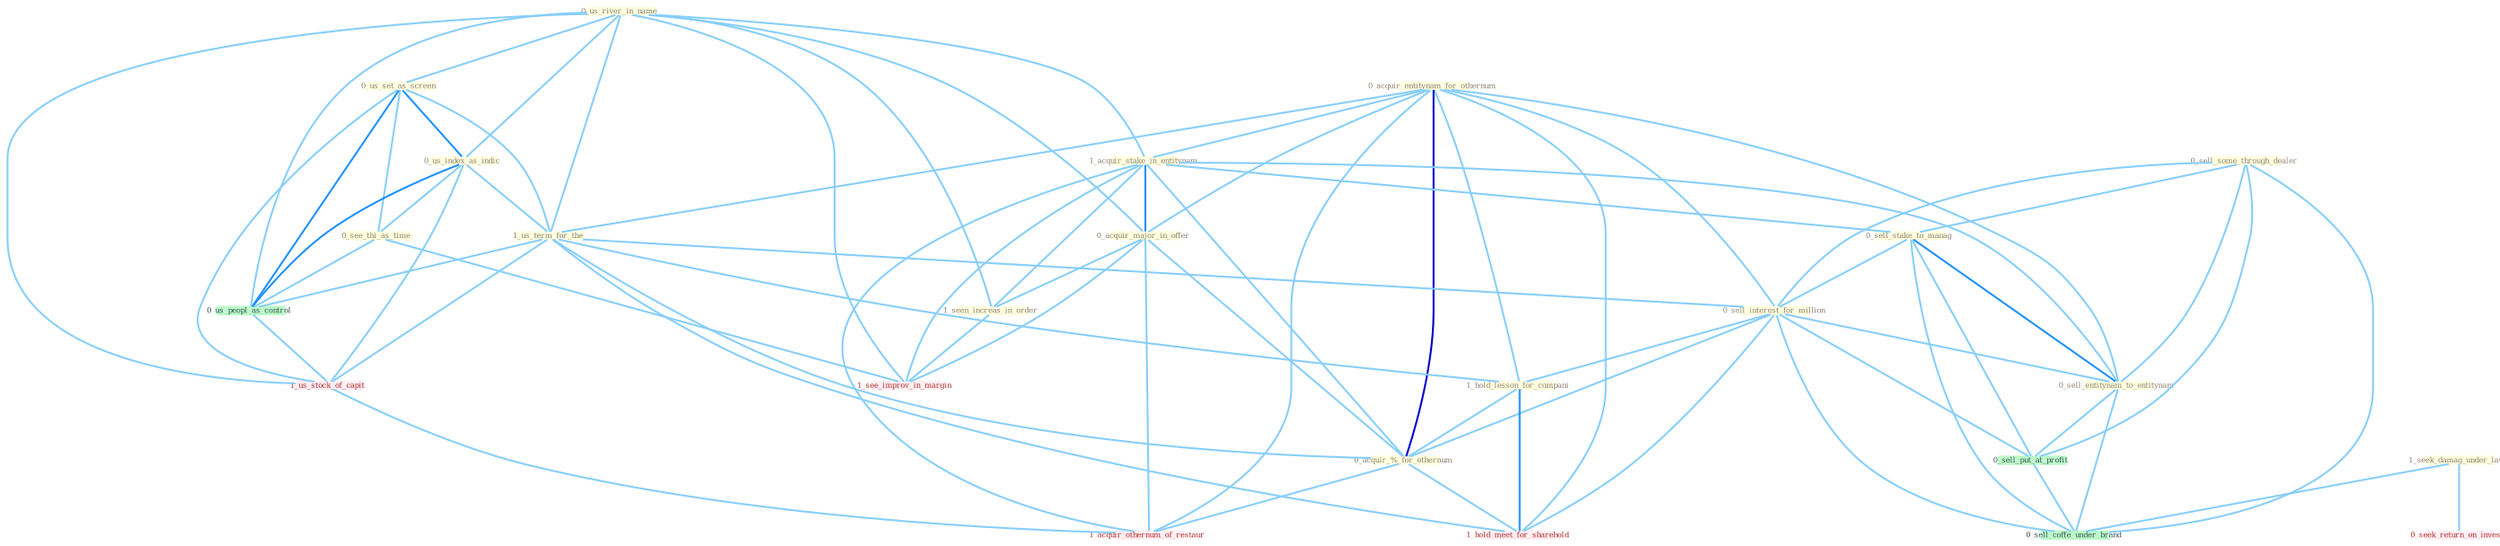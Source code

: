 Graph G{ 
    node
    [shape=polygon,style=filled,width=.5,height=.06,color="#BDFCC9",fixedsize=true,fontsize=4,
    fontcolor="#2f4f4f"];
    {node
    [color="#ffffe0", fontcolor="#8b7d6b"] "0_us_river_in_name " "0_acquir_entitynam_for_othernum " "0_us_set_as_screen " "0_us_index_as_indic " "1_us_term_for_the " "1_acquir_stake_in_entitynam " "0_sell_some_through_dealer " "1_seek_damag_under_law " "0_acquir_major_in_offer " "0_sell_stake_to_manag " "0_sell_interest_for_million " "0_sell_entitynam_to_entitynam " "0_see_thi_as_time " "1_hold_lesson_for_compani " "1_seen_increas_in_order " "0_acquir_%_for_othernum "}
{node [color="#fff0f5", fontcolor="#b22222"] "0_seek_return_on_invest " "1_us_stock_of_capit " "1_see_improv_in_margin " "1_hold_meet_for_sharehold " "1_acquir_othernum_of_restaur "}
edge [color="#B0E2FF"];

	"0_us_river_in_name " -- "0_us_set_as_screen " [w="1", color="#87cefa" ];
	"0_us_river_in_name " -- "0_us_index_as_indic " [w="1", color="#87cefa" ];
	"0_us_river_in_name " -- "1_us_term_for_the " [w="1", color="#87cefa" ];
	"0_us_river_in_name " -- "1_acquir_stake_in_entitynam " [w="1", color="#87cefa" ];
	"0_us_river_in_name " -- "0_acquir_major_in_offer " [w="1", color="#87cefa" ];
	"0_us_river_in_name " -- "1_seen_increas_in_order " [w="1", color="#87cefa" ];
	"0_us_river_in_name " -- "0_us_peopl_as_control " [w="1", color="#87cefa" ];
	"0_us_river_in_name " -- "1_us_stock_of_capit " [w="1", color="#87cefa" ];
	"0_us_river_in_name " -- "1_see_improv_in_margin " [w="1", color="#87cefa" ];
	"0_acquir_entitynam_for_othernum " -- "1_us_term_for_the " [w="1", color="#87cefa" ];
	"0_acquir_entitynam_for_othernum " -- "1_acquir_stake_in_entitynam " [w="1", color="#87cefa" ];
	"0_acquir_entitynam_for_othernum " -- "0_acquir_major_in_offer " [w="1", color="#87cefa" ];
	"0_acquir_entitynam_for_othernum " -- "0_sell_interest_for_million " [w="1", color="#87cefa" ];
	"0_acquir_entitynam_for_othernum " -- "0_sell_entitynam_to_entitynam " [w="1", color="#87cefa" ];
	"0_acquir_entitynam_for_othernum " -- "1_hold_lesson_for_compani " [w="1", color="#87cefa" ];
	"0_acquir_entitynam_for_othernum " -- "0_acquir_%_for_othernum " [w="3", color="#0000cd" , len=0.6];
	"0_acquir_entitynam_for_othernum " -- "1_hold_meet_for_sharehold " [w="1", color="#87cefa" ];
	"0_acquir_entitynam_for_othernum " -- "1_acquir_othernum_of_restaur " [w="1", color="#87cefa" ];
	"0_us_set_as_screen " -- "0_us_index_as_indic " [w="2", color="#1e90ff" , len=0.8];
	"0_us_set_as_screen " -- "1_us_term_for_the " [w="1", color="#87cefa" ];
	"0_us_set_as_screen " -- "0_see_thi_as_time " [w="1", color="#87cefa" ];
	"0_us_set_as_screen " -- "0_us_peopl_as_control " [w="2", color="#1e90ff" , len=0.8];
	"0_us_set_as_screen " -- "1_us_stock_of_capit " [w="1", color="#87cefa" ];
	"0_us_index_as_indic " -- "1_us_term_for_the " [w="1", color="#87cefa" ];
	"0_us_index_as_indic " -- "0_see_thi_as_time " [w="1", color="#87cefa" ];
	"0_us_index_as_indic " -- "0_us_peopl_as_control " [w="2", color="#1e90ff" , len=0.8];
	"0_us_index_as_indic " -- "1_us_stock_of_capit " [w="1", color="#87cefa" ];
	"1_us_term_for_the " -- "0_sell_interest_for_million " [w="1", color="#87cefa" ];
	"1_us_term_for_the " -- "1_hold_lesson_for_compani " [w="1", color="#87cefa" ];
	"1_us_term_for_the " -- "0_acquir_%_for_othernum " [w="1", color="#87cefa" ];
	"1_us_term_for_the " -- "0_us_peopl_as_control " [w="1", color="#87cefa" ];
	"1_us_term_for_the " -- "1_us_stock_of_capit " [w="1", color="#87cefa" ];
	"1_us_term_for_the " -- "1_hold_meet_for_sharehold " [w="1", color="#87cefa" ];
	"1_acquir_stake_in_entitynam " -- "0_acquir_major_in_offer " [w="2", color="#1e90ff" , len=0.8];
	"1_acquir_stake_in_entitynam " -- "0_sell_stake_to_manag " [w="1", color="#87cefa" ];
	"1_acquir_stake_in_entitynam " -- "0_sell_entitynam_to_entitynam " [w="1", color="#87cefa" ];
	"1_acquir_stake_in_entitynam " -- "1_seen_increas_in_order " [w="1", color="#87cefa" ];
	"1_acquir_stake_in_entitynam " -- "0_acquir_%_for_othernum " [w="1", color="#87cefa" ];
	"1_acquir_stake_in_entitynam " -- "1_see_improv_in_margin " [w="1", color="#87cefa" ];
	"1_acquir_stake_in_entitynam " -- "1_acquir_othernum_of_restaur " [w="1", color="#87cefa" ];
	"0_sell_some_through_dealer " -- "0_sell_stake_to_manag " [w="1", color="#87cefa" ];
	"0_sell_some_through_dealer " -- "0_sell_interest_for_million " [w="1", color="#87cefa" ];
	"0_sell_some_through_dealer " -- "0_sell_entitynam_to_entitynam " [w="1", color="#87cefa" ];
	"0_sell_some_through_dealer " -- "0_sell_put_at_profit " [w="1", color="#87cefa" ];
	"0_sell_some_through_dealer " -- "0_sell_coffe_under_brand " [w="1", color="#87cefa" ];
	"1_seek_damag_under_law " -- "0_seek_return_on_invest " [w="1", color="#87cefa" ];
	"1_seek_damag_under_law " -- "0_sell_coffe_under_brand " [w="1", color="#87cefa" ];
	"0_acquir_major_in_offer " -- "1_seen_increas_in_order " [w="1", color="#87cefa" ];
	"0_acquir_major_in_offer " -- "0_acquir_%_for_othernum " [w="1", color="#87cefa" ];
	"0_acquir_major_in_offer " -- "1_see_improv_in_margin " [w="1", color="#87cefa" ];
	"0_acquir_major_in_offer " -- "1_acquir_othernum_of_restaur " [w="1", color="#87cefa" ];
	"0_sell_stake_to_manag " -- "0_sell_interest_for_million " [w="1", color="#87cefa" ];
	"0_sell_stake_to_manag " -- "0_sell_entitynam_to_entitynam " [w="2", color="#1e90ff" , len=0.8];
	"0_sell_stake_to_manag " -- "0_sell_put_at_profit " [w="1", color="#87cefa" ];
	"0_sell_stake_to_manag " -- "0_sell_coffe_under_brand " [w="1", color="#87cefa" ];
	"0_sell_interest_for_million " -- "0_sell_entitynam_to_entitynam " [w="1", color="#87cefa" ];
	"0_sell_interest_for_million " -- "1_hold_lesson_for_compani " [w="1", color="#87cefa" ];
	"0_sell_interest_for_million " -- "0_acquir_%_for_othernum " [w="1", color="#87cefa" ];
	"0_sell_interest_for_million " -- "0_sell_put_at_profit " [w="1", color="#87cefa" ];
	"0_sell_interest_for_million " -- "0_sell_coffe_under_brand " [w="1", color="#87cefa" ];
	"0_sell_interest_for_million " -- "1_hold_meet_for_sharehold " [w="1", color="#87cefa" ];
	"0_sell_entitynam_to_entitynam " -- "0_sell_put_at_profit " [w="1", color="#87cefa" ];
	"0_sell_entitynam_to_entitynam " -- "0_sell_coffe_under_brand " [w="1", color="#87cefa" ];
	"0_see_thi_as_time " -- "0_us_peopl_as_control " [w="1", color="#87cefa" ];
	"0_see_thi_as_time " -- "1_see_improv_in_margin " [w="1", color="#87cefa" ];
	"1_hold_lesson_for_compani " -- "0_acquir_%_for_othernum " [w="1", color="#87cefa" ];
	"1_hold_lesson_for_compani " -- "1_hold_meet_for_sharehold " [w="2", color="#1e90ff" , len=0.8];
	"1_seen_increas_in_order " -- "1_see_improv_in_margin " [w="1", color="#87cefa" ];
	"0_acquir_%_for_othernum " -- "1_hold_meet_for_sharehold " [w="1", color="#87cefa" ];
	"0_acquir_%_for_othernum " -- "1_acquir_othernum_of_restaur " [w="1", color="#87cefa" ];
	"0_us_peopl_as_control " -- "1_us_stock_of_capit " [w="1", color="#87cefa" ];
	"0_sell_put_at_profit " -- "0_sell_coffe_under_brand " [w="1", color="#87cefa" ];
	"1_us_stock_of_capit " -- "1_acquir_othernum_of_restaur " [w="1", color="#87cefa" ];
}